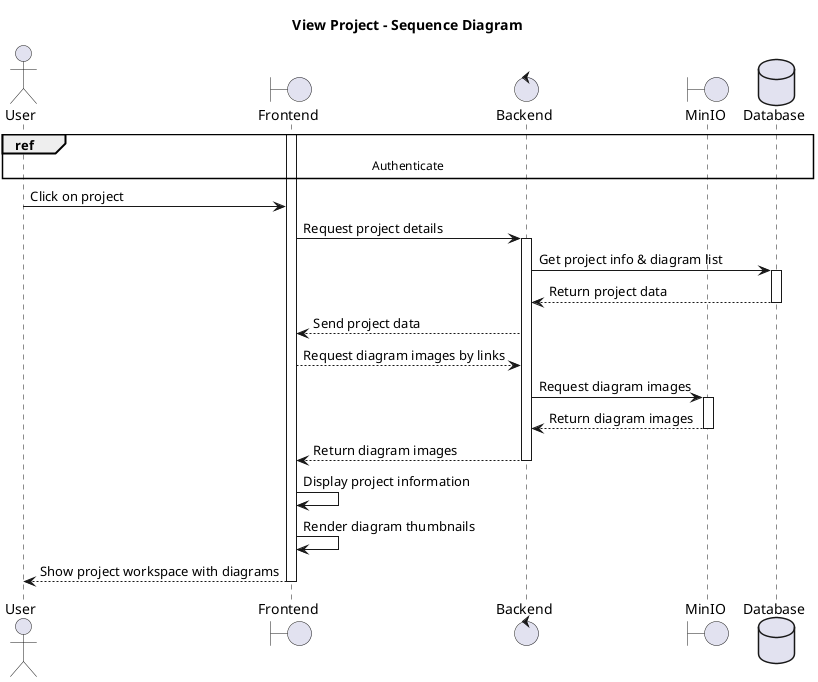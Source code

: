 @startuml
title View Project - Sequence Diagram

actor User
boundary Frontend
control Backend
boundary MinIO
database Database

ref over User, Database: Authenticate

activate Frontend

User -> Frontend: Click on project
Frontend -> Backend: Request project details
activate Backend

Backend -> Database: Get project info & diagram list
activate Database
Database --> Backend: Return project data 
deactivate Database


Backend --> Frontend: Send project data 
Frontend --> Backend: Request diagram images by links


Backend -> MinIO: Request diagram images 
activate MinIO
MinIO --> Backend: Return diagram images
deactivate MinIO

Backend --> Frontend: Return diagram images

deactivate Backend

Frontend -> Frontend: Display project information
Frontend -> Frontend: Render diagram thumbnails
Frontend --> User: Show project workspace with diagrams
deactivate Frontend

@enduml
